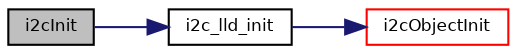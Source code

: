 digraph "i2cInit"
{
  bgcolor="transparent";
  edge [fontname="Helvetica",fontsize="8",labelfontname="Helvetica",labelfontsize="8"];
  node [fontname="Helvetica",fontsize="8",shape=record];
  rankdir="LR";
  Node0 [label="i2cInit",height=0.2,width=0.4,color="black", fillcolor="grey75", style="filled", fontcolor="black"];
  Node0 -> Node1 [color="midnightblue",fontsize="8",style="solid",fontname="Helvetica"];
  Node1 [label="i2c_lld_init",height=0.2,width=0.4,color="black",URL="$group___i2_c.html#gaae1796056a2fa05caa11a243183b19c2",tooltip="Low level I2C driver initialization. "];
  Node1 -> Node2 [color="midnightblue",fontsize="8",style="solid",fontname="Helvetica"];
  Node2 [label="i2cObjectInit",height=0.2,width=0.4,color="red",URL="$group___i2_c.html#ga2dd7be686d8e136b1deebfeb20e868f9",tooltip="Initializes the standard part of a I2CDriver structure. "];
}
